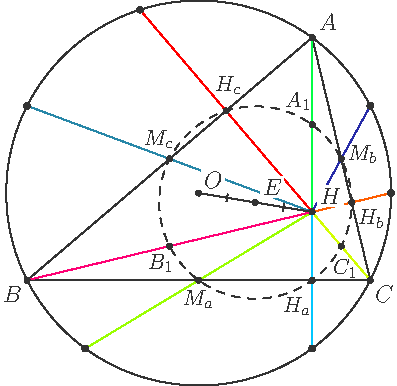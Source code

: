 import geometry;
size(7cm);

pen penColor = rgb("333333");

triangle t = triangleabc(4, 6, 5.5);

point A = t.C;
point B = t.A;
point C = t.B;

circle w = circle(t);

point O = w.C;
point H = orthocentercenter(t);
point _E = midpoint(segment(O, H));

point Ma = midpoint(segment(C, B));
point Mc = midpoint(segment(A, B));
point Mb = midpoint(segment(C, A));

point Ha = intersectionpoint(line(A, H), line(B, C));
point Hb = intersectionpoint(line(B, H), line(A, C));
point Hc = intersectionpoint(line(C, H), line(B, A));

point A1 = midpoint(segment(A, H));
point C1 = midpoint(segment(C, H));
point B1 = midpoint(segment(B, H));


point MaW = intersectionpoints(w, line(H, false, Ma))[0];
point MbW = intersectionpoints(w, line(H, false, Mb))[0];
point McW = intersectionpoints(w, line(H, false, Mc))[0];


point HaW = intersectionpoints(w, line(H, false, Ha))[0];
point HbW = intersectionpoints(w, line(H, false, Hb))[0];
point HcW = intersectionpoints(w, line(H, false, Hc))[0];


circle e = circle(_E, w.r/2);



//draw


draw(t, penColor);
draw(w, penColor);
draw(e, penColor+dashed);


draw(segment(H, HcW), 0.5 + rgb("FF0000"));
draw(segment(H, HbW), 0.5 + rgb("FF5D00"));
draw(segment(H, HaW), 0.5 + rgb("00C8FF"));


draw(segment(H, MaW), 0.5 + rgb("9BFF00"));
draw(segment(H, MbW), 0.5 + rgb("272BA9"));
draw(segment(H, McW), 0.5 + rgb("2788A9"));

draw(segment(H, A), 0.5 + rgb("00FF44"));
draw(segment(H, B), 0.5 + rgb("FF0074"));
draw(segment(H, C), 0.5 + rgb("D4FF00"));


dot(Label("$E$", UnFill), _E, N+E, fontsize(12) + penColor);
dot(Label("$O$", UnFill), O, NE, fontsize(12) + penColor);
dot(Label("$H$", UnFill), H, 1.5*NE, fontsize(12) + penColor);

dot("$A$", A, N+E, fontsize(12) + penColor);
dot("$B$", B, SW, fontsize(12) + penColor);
dot("$C$", C, SE, fontsize(12) + penColor);



dot(Label("$C_1$"), C1, S*2+E*0.3, fontsize(11) + penColor);
dot(Label("$B_1$"), B1, S*1.2+W*0.5, fontsize(11) + penColor);
dot(Label("$A_1$"), A1, N*2.2+W*1.1, fontsize(11) + penColor);

dot(Label("$H_b$"), Hb, S+E, fontsize(11) + penColor);
dot(Label("$H_c$"), Hc, N*2.5+E*0.2, fontsize(11) + penColor);
dot(Label("$H_a$"), Ha, S*2.5+W*1.2, fontsize(11) + penColor);

dot(Label("$M_b$"), Mb, N*0.3+E, fontsize(11) + penColor);
dot(Label("$M_c$"), Mc, N*1.6+W*0.7, fontsize(11) + penColor);
dot(Label("$M_a$"), Ma, S*1.5, fontsize(11) + penColor);



dot(MbW, 1.2mm+penColor);
dot(MaW, 1.2mm+penColor);
dot(McW, 1.2mm+penColor);

dot(HbW, 1.2mm+penColor);
dot(HaW, 1.2mm+penColor);
dot(HcW, 1.2mm+penColor);


draw(segment(H, _E), penColor, StickIntervalMarker(1, 1, 3.5, penColor));
draw(segment(O, _E), penColor, StickIntervalMarker(1, 1, 3.5, penColor));


/*
dot("$M_b^{\Omega}$", MbW, N*0.5+E, fontsize(11) + penColor);
dot("$M_c^{\Omega}$", McW, NW, fontsize(11) + penColor);
dot("$M_a^{\Omega}$", MaW, S*1.5, fontsize(11) + penColor);


dot("$H_b^{\Omega}$", HbW, N*0.5+E, fontsize(11) + penColor);
dot("$H_c^{\Omega}$", HcW, NW, fontsize(11) + penColor);
dot("$H_a^{\Omega}$", HaW, S*1.5, fontsize(11) + penColor);
*/
